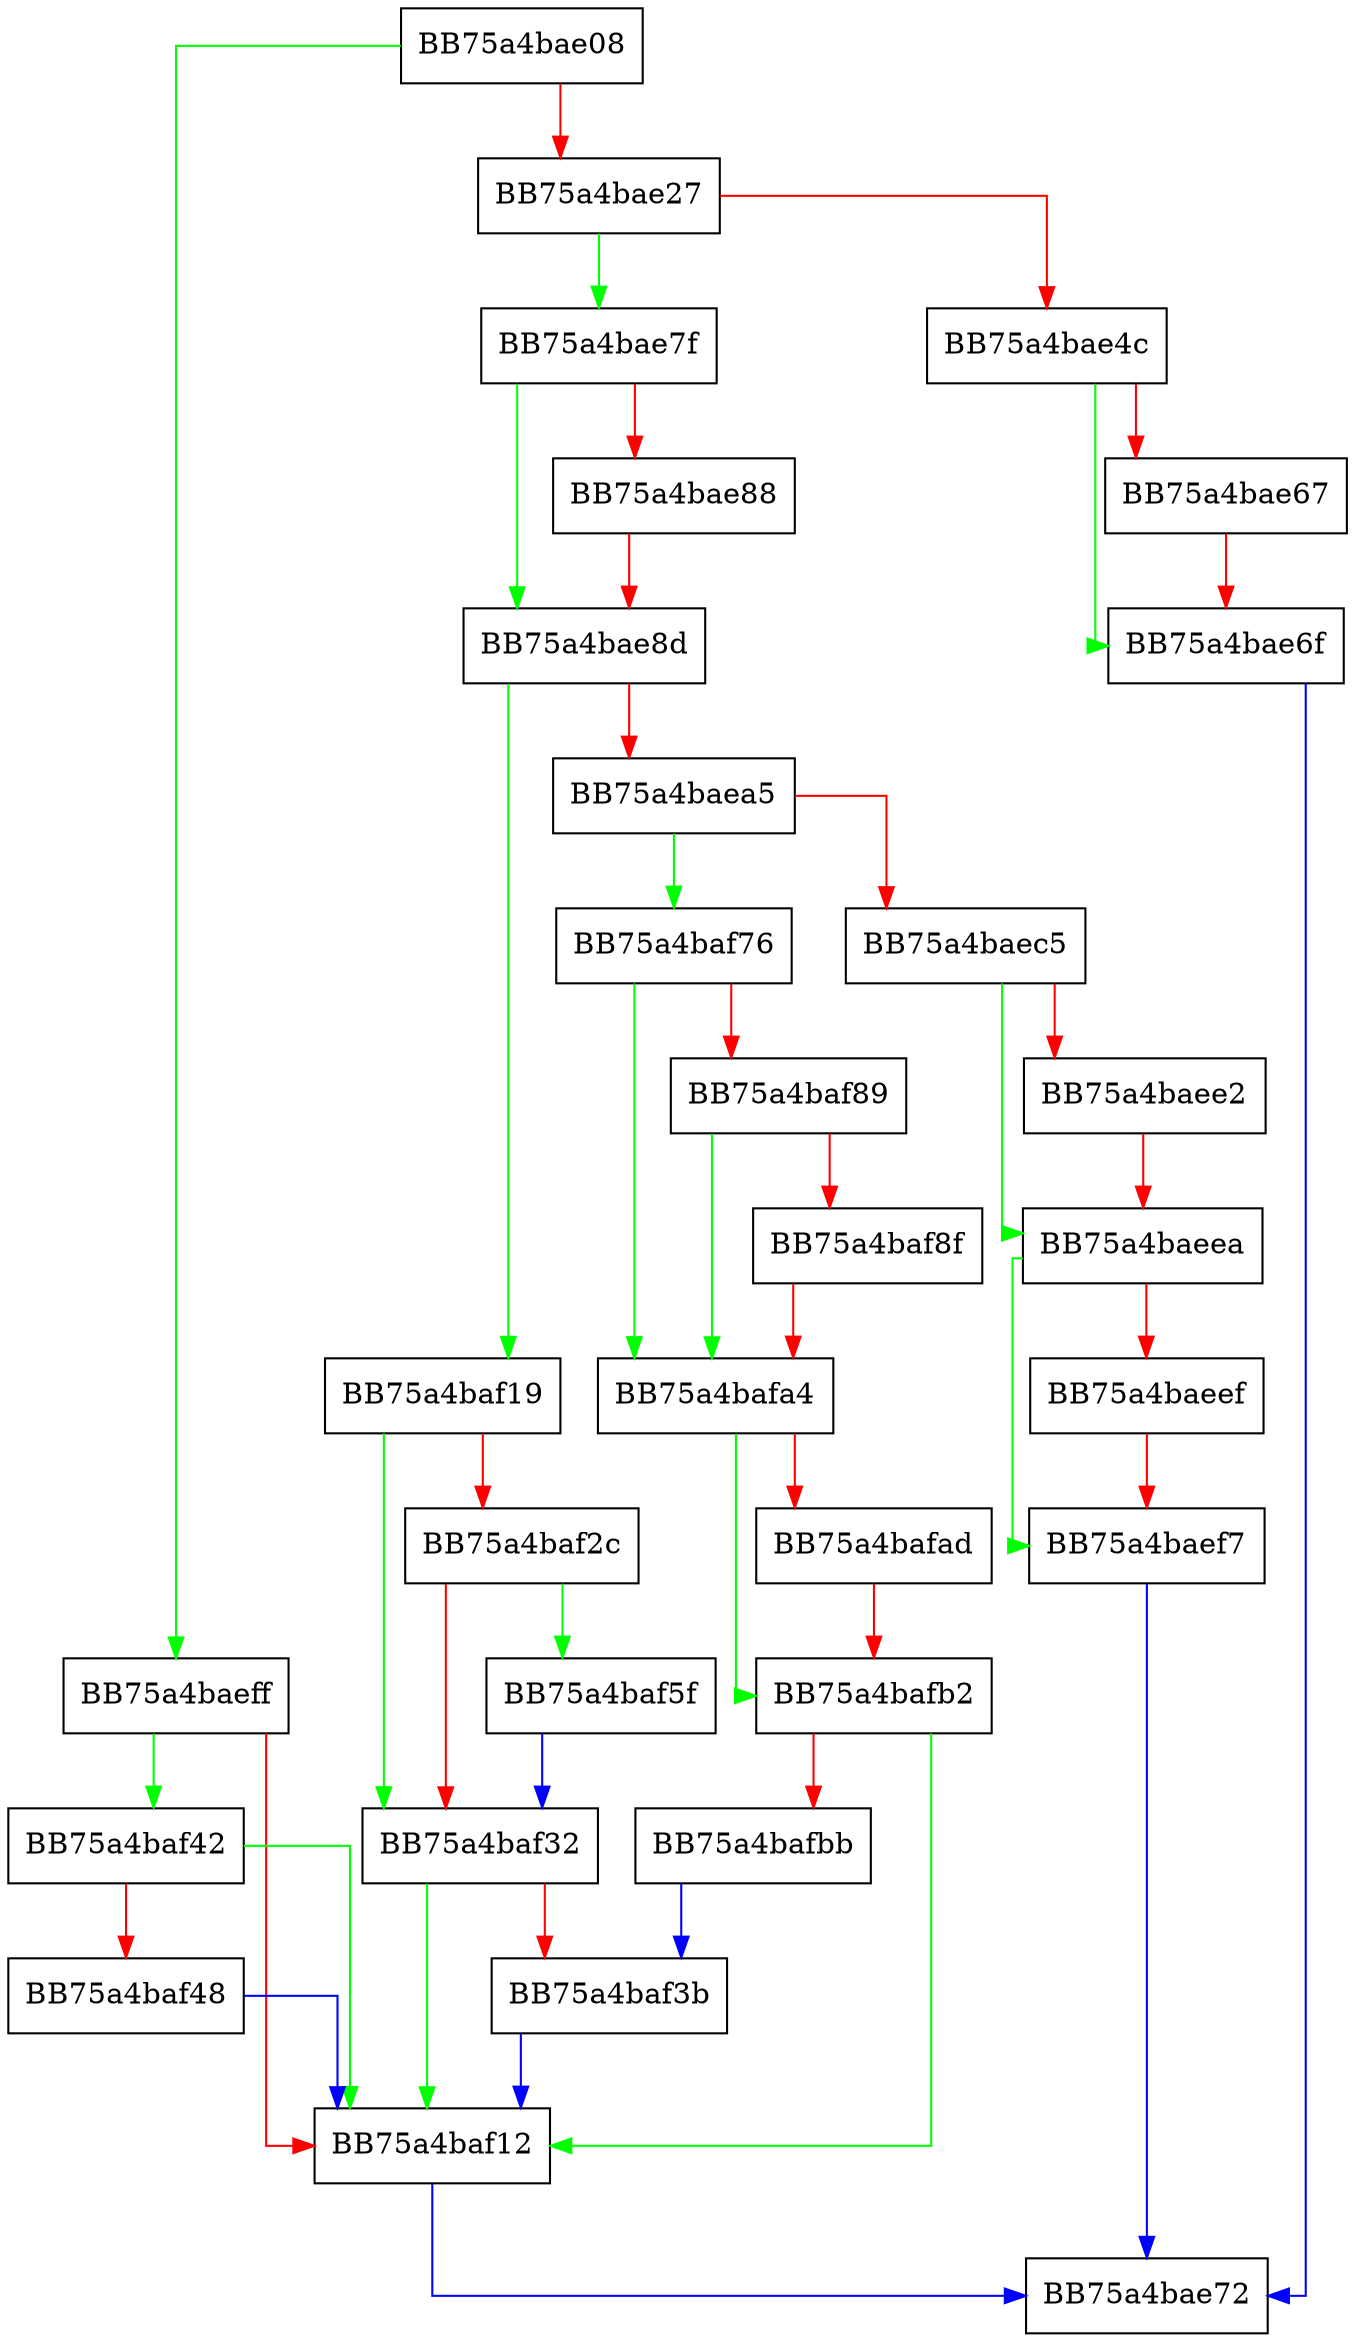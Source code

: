 digraph IsTrustedInstaller {
  node [shape="box"];
  graph [splines=ortho];
  BB75a4bae08 -> BB75a4baeff [color="green"];
  BB75a4bae08 -> BB75a4bae27 [color="red"];
  BB75a4bae27 -> BB75a4bae7f [color="green"];
  BB75a4bae27 -> BB75a4bae4c [color="red"];
  BB75a4bae4c -> BB75a4bae6f [color="green"];
  BB75a4bae4c -> BB75a4bae67 [color="red"];
  BB75a4bae67 -> BB75a4bae6f [color="red"];
  BB75a4bae6f -> BB75a4bae72 [color="blue"];
  BB75a4bae7f -> BB75a4bae8d [color="green"];
  BB75a4bae7f -> BB75a4bae88 [color="red"];
  BB75a4bae88 -> BB75a4bae8d [color="red"];
  BB75a4bae8d -> BB75a4baf19 [color="green"];
  BB75a4bae8d -> BB75a4baea5 [color="red"];
  BB75a4baea5 -> BB75a4baf76 [color="green"];
  BB75a4baea5 -> BB75a4baec5 [color="red"];
  BB75a4baec5 -> BB75a4baeea [color="green"];
  BB75a4baec5 -> BB75a4baee2 [color="red"];
  BB75a4baee2 -> BB75a4baeea [color="red"];
  BB75a4baeea -> BB75a4baef7 [color="green"];
  BB75a4baeea -> BB75a4baeef [color="red"];
  BB75a4baeef -> BB75a4baef7 [color="red"];
  BB75a4baef7 -> BB75a4bae72 [color="blue"];
  BB75a4baeff -> BB75a4baf42 [color="green"];
  BB75a4baeff -> BB75a4baf12 [color="red"];
  BB75a4baf12 -> BB75a4bae72 [color="blue"];
  BB75a4baf19 -> BB75a4baf32 [color="green"];
  BB75a4baf19 -> BB75a4baf2c [color="red"];
  BB75a4baf2c -> BB75a4baf5f [color="green"];
  BB75a4baf2c -> BB75a4baf32 [color="red"];
  BB75a4baf32 -> BB75a4baf12 [color="green"];
  BB75a4baf32 -> BB75a4baf3b [color="red"];
  BB75a4baf3b -> BB75a4baf12 [color="blue"];
  BB75a4baf42 -> BB75a4baf12 [color="green"];
  BB75a4baf42 -> BB75a4baf48 [color="red"];
  BB75a4baf48 -> BB75a4baf12 [color="blue"];
  BB75a4baf5f -> BB75a4baf32 [color="blue"];
  BB75a4baf76 -> BB75a4bafa4 [color="green"];
  BB75a4baf76 -> BB75a4baf89 [color="red"];
  BB75a4baf89 -> BB75a4bafa4 [color="green"];
  BB75a4baf89 -> BB75a4baf8f [color="red"];
  BB75a4baf8f -> BB75a4bafa4 [color="red"];
  BB75a4bafa4 -> BB75a4bafb2 [color="green"];
  BB75a4bafa4 -> BB75a4bafad [color="red"];
  BB75a4bafad -> BB75a4bafb2 [color="red"];
  BB75a4bafb2 -> BB75a4baf12 [color="green"];
  BB75a4bafb2 -> BB75a4bafbb [color="red"];
  BB75a4bafbb -> BB75a4baf3b [color="blue"];
}